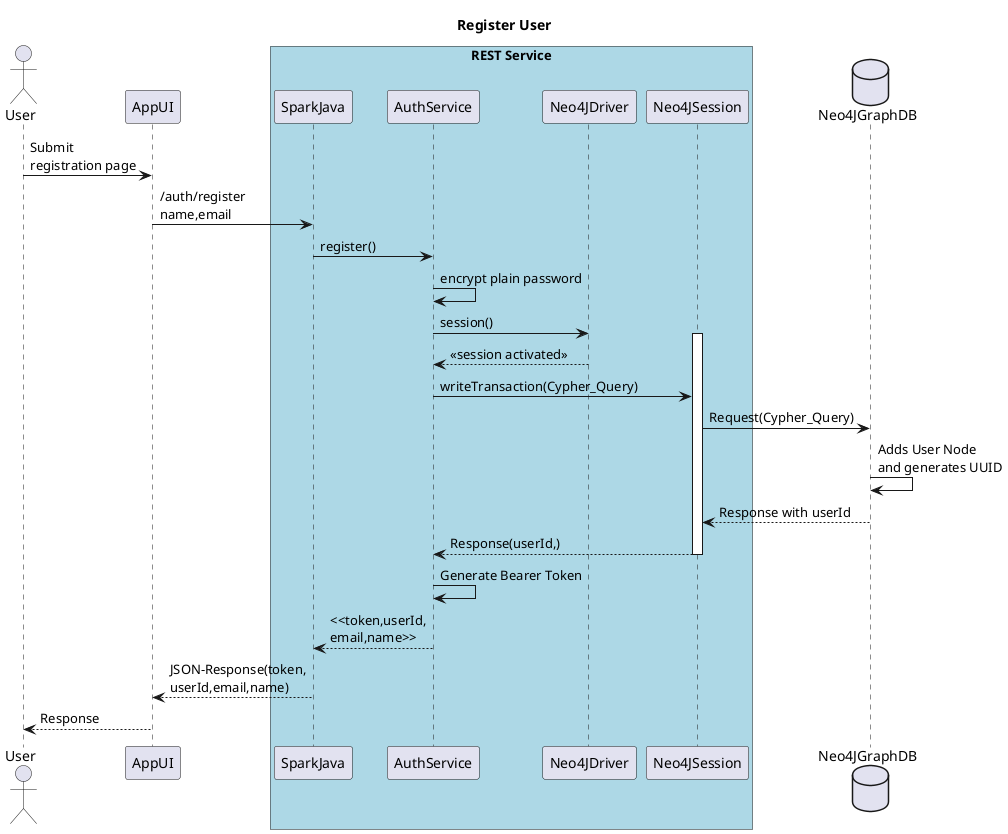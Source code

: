 @startuml

title "Register User"

actor User as User
participant AppUI as AppUI

box "REST Service" #LightBlue
participant SparkJava as SparkJava
participant AuthService as AuthService
participant Neo4JDriver as Neo4JDriver
participant Neo4JSession as Neo4JSession
end box

database Neo4JGraphDB as Neo4JGraphDB

User -> AppUI: Submit \nregistration page
AppUI -> SparkJava: /auth/register\nname,email
SparkJava -> AuthService : register()
AuthService -> AuthService : encrypt plain password
AuthService -> Neo4JDriver : session()
activate Neo4JSession
Neo4JDriver-->AuthService : <<session activated>>

AuthService -> Neo4JSession : writeTransaction(Cypher_Query)
Neo4JSession -> Neo4JGraphDB: Request(Cypher_Query)
Neo4JGraphDB -> Neo4JGraphDB: Adds User Node \nand generates UUID
Neo4JGraphDB --> Neo4JSession: Response with userId
Neo4JSession --> AuthService:  Response(userId,)
deactivate Neo4JSession
AuthService -> AuthService : Generate Bearer Token
AuthService --> SparkJava : <<token,userId,\nemail,name>>
SparkJava --> AppUI: JSON-Response(token,\nuserId,email,name)
AppUI --> User: Response

@enduml
